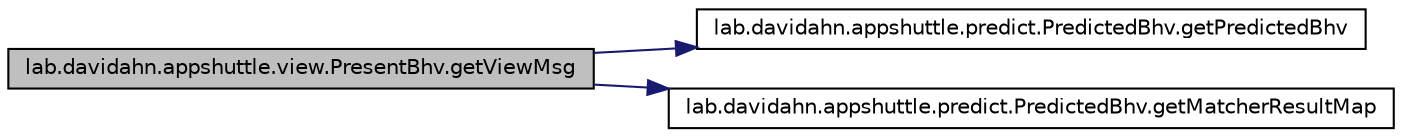 digraph G
{
 // INTERACTIVE_SVG=YES
  edge [fontname="Helvetica",fontsize="10",labelfontname="Helvetica",labelfontsize="10"];
  node [fontname="Helvetica",fontsize="10",shape=record];
  rankdir="LR";
  Node1 [label="lab.davidahn.appshuttle.view.PresentBhv.getViewMsg",height=0.2,width=0.4,color="black", fillcolor="grey75", style="filled" fontcolor="black"];
  Node1 -> Node2 [color="midnightblue",fontsize="10",style="solid"];
  Node2 [label="lab.davidahn.appshuttle.predict.PredictedBhv.getPredictedBhv",height=0.2,width=0.4,color="black", fillcolor="white", style="filled",URL="$classlab_1_1davidahn_1_1appshuttle_1_1predict_1_1_predicted_bhv.html#a5f9374e22b172d32fb66de684a60c375"];
  Node1 -> Node3 [color="midnightblue",fontsize="10",style="solid"];
  Node3 [label="lab.davidahn.appshuttle.predict.PredictedBhv.getMatcherResultMap",height=0.2,width=0.4,color="black", fillcolor="white", style="filled",URL="$classlab_1_1davidahn_1_1appshuttle_1_1predict_1_1_predicted_bhv.html#a785e00e844c2213d95d32a71d55484d6"];
}
